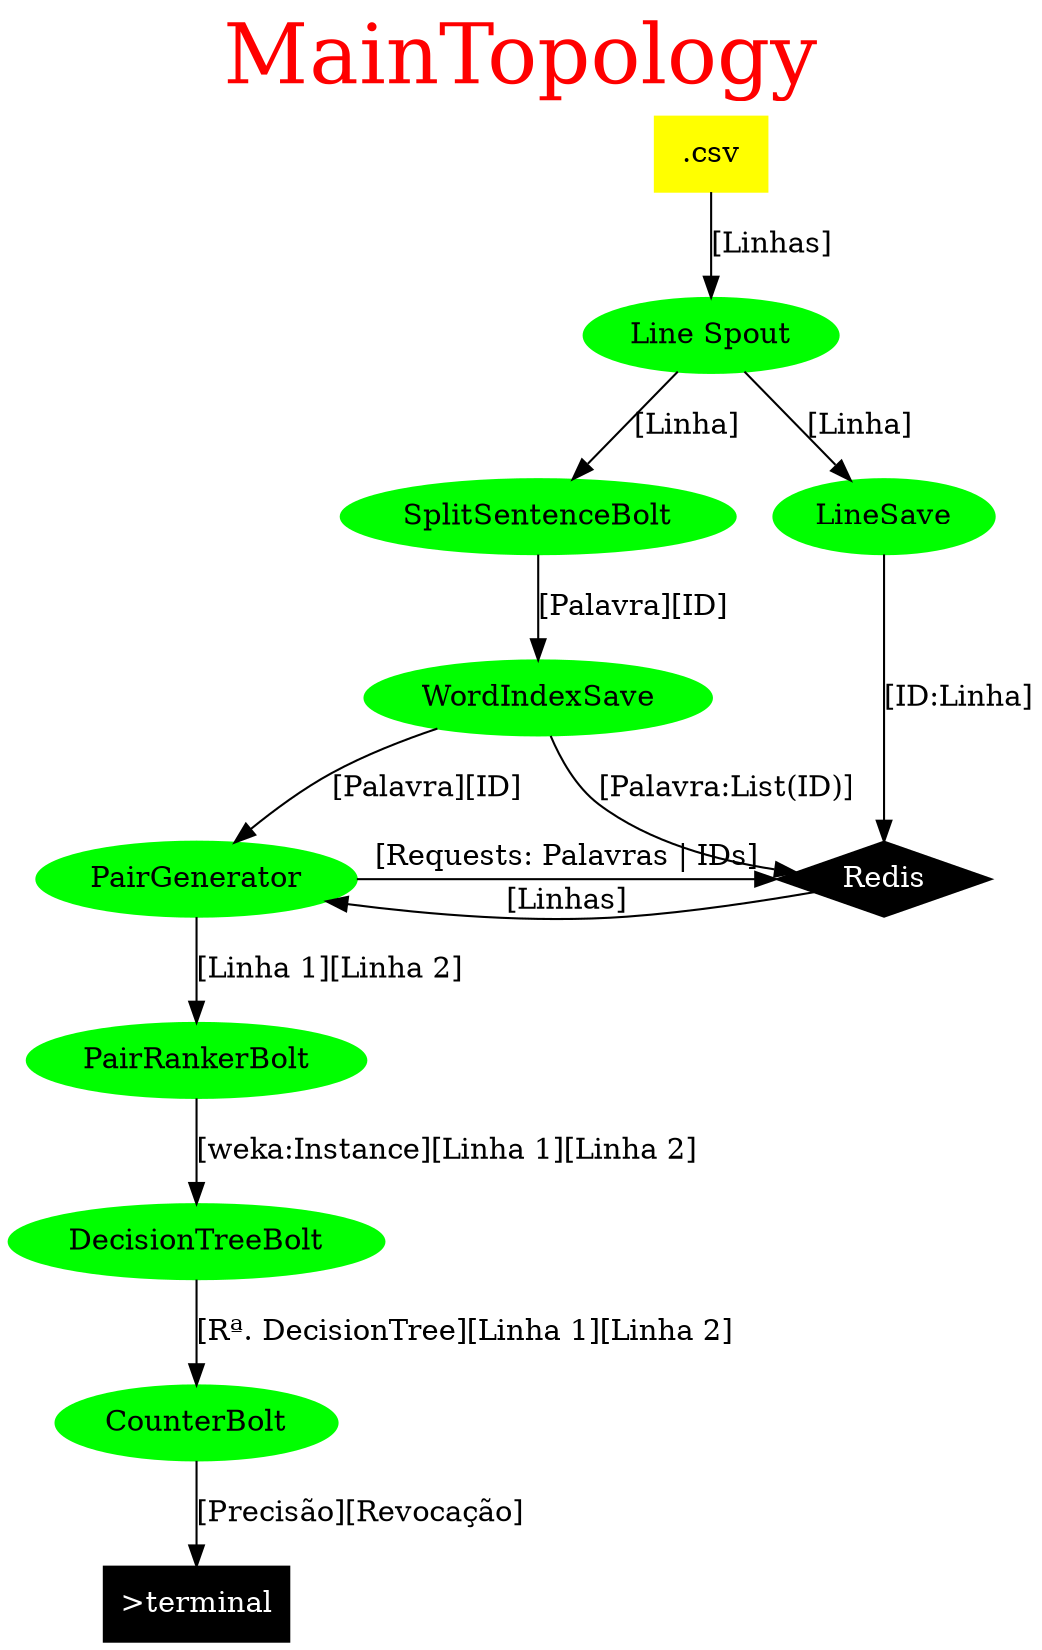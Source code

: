 digraph projeto_topology {
    node [style="filled"]
    graph [labelloc="t" label="MainTopology" fontcolor="red" fontsize="40"]

    //files
    {
        node [shape="box" color="yellow"]
        csv [label=".csv"]
    }
    //spouts and bolts
    {
        node [shape="ellipse" color="green"]
        linespout [label="Line Spout", comment="teste"]
        splitsentence [label="SplitSentenceBolt"]
        linesave [label="LineSave"]
        wordindexsave [label="WordIndexSave"]
        pairranker [label="PairRankerBolt"]
        pairgenerator [label="PairGenerator"]
        decisiontree [label="DecisionTreeBolt"]
        counter [label="CounterBolt"]
    }
    //programas
    {
        node [shape="trapezium" color="orange"]
    }

    //outros
    {
        node [shape="diamond" color="black" fontcolor="white"]
        redis [label="Redis"]
        terminal [shape="box" color="black" fontcolor="white" label=">terminal"]
    }

    //ligações
    {
        csv -> linespout [label="[Linhas]"]
        linespout -> {linesave splitsentence} [label="[Linha]"]
        linesave -> redis [label="[ID:Linha]"]
        splitsentence -> wordindexsave [label="[Palavra][ID]"]
        wordindexsave -> redis [label="[Palavra:List(ID)]"]
        wordindexsave -> pairgenerator [label="[Palavra][ID]"]
        pairgenerator -> redis [label="[Requests: Palavras | IDs]"]
        redis -> pairgenerator [label="[Linhas]"]
        pairgenerator -> pairranker [label="[Linha 1][Linha 2]"]
        pairranker -> {decisiontree} [label="[weka:Instance][Linha 1][Linha 2]"]
        decisiontree -> counter [label="[Rª. DecisionTree][Linha 1][Linha 2]"]
        counter -> terminal [label="[Precisão][Revocação]"]
    }

    //ranks (posições)
    {
        {rank=same; splitsentence linesave}
        {rank=same; pairgenerator redis}


    }
}
